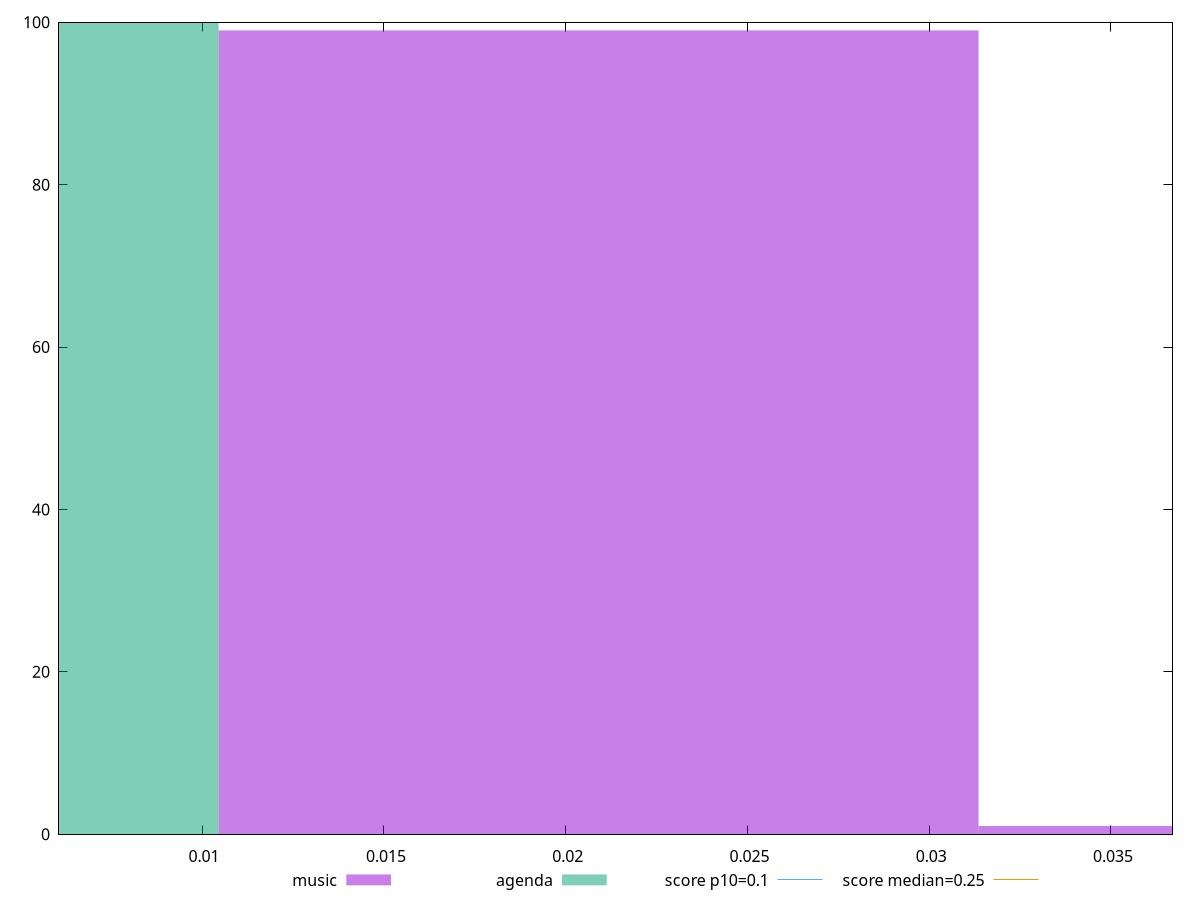 reset

$music <<EOF
0.0209048887304495 99
0.041809777460899 1
EOF

$agenda <<EOF
0 100
EOF

set key outside below
set boxwidth 0.0209048887304495
set xrange [0.006063152419196235:0.036692872471279565]
set yrange [0:100]
set trange [0:100]
set style fill transparent solid 0.5 noborder

set parametric
set terminal svg size 640, 500 enhanced background rgb 'white'
set output "reports/report_00031_2021-02-24T23-18-18.084Z/cumulative-layout-shift/comparison/histogram/0_vs_1.svg"

plot $music title "music" with boxes, \
     $agenda title "agenda" with boxes, \
     0.1,t title "score p10=0.1", \
     0.25,t title "score median=0.25"

reset
